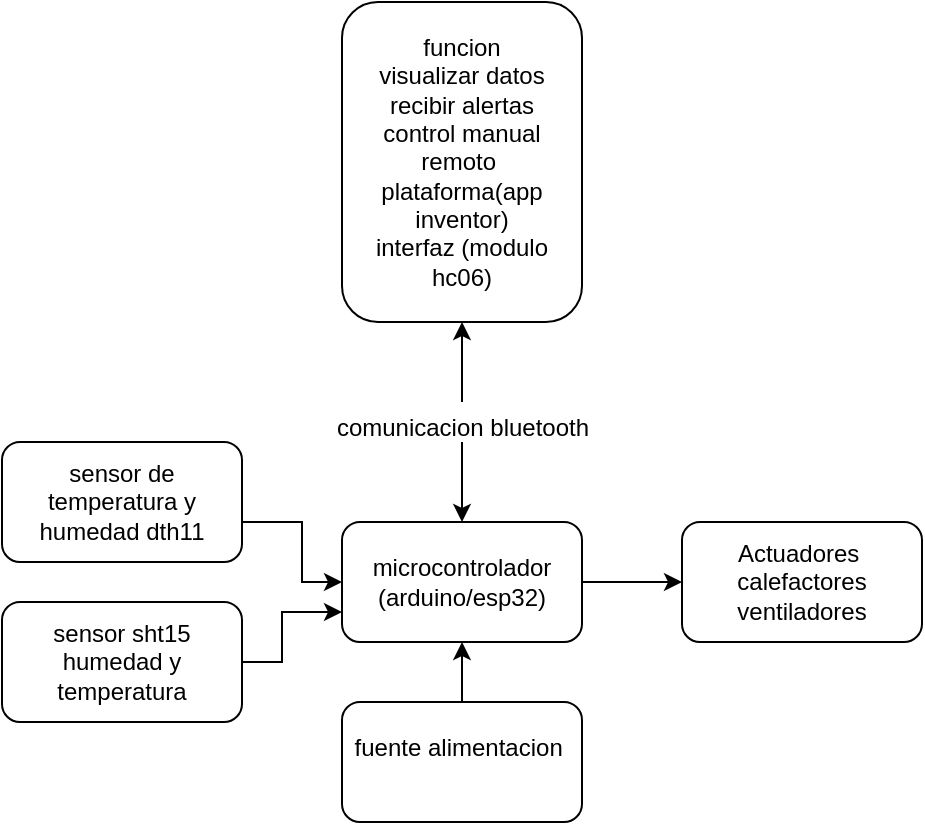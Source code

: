 <mxfile version="28.2.0">
  <diagram name="Page-1" id="my_fSu4UDE0DDK-rVQIS">
    <mxGraphModel dx="1426" dy="785" grid="1" gridSize="10" guides="1" tooltips="1" connect="1" arrows="1" fold="1" page="1" pageScale="1" pageWidth="850" pageHeight="1100" math="0" shadow="0">
      <root>
        <mxCell id="0" />
        <mxCell id="1" parent="0" />
        <mxCell id="lL0_pVrxxSTLZlNnTwzq-1" value="microcontrolador (arduino/esp32)" style="rounded=1;whiteSpace=wrap;html=1;" vertex="1" parent="1">
          <mxGeometry x="310" y="320" width="120" height="60" as="geometry" />
        </mxCell>
        <mxCell id="lL0_pVrxxSTLZlNnTwzq-2" value="fuente alimentacion&amp;nbsp;&lt;div&gt;&lt;br&gt;&lt;/div&gt;" style="rounded=1;whiteSpace=wrap;html=1;" vertex="1" parent="1">
          <mxGeometry x="310" y="410" width="120" height="60" as="geometry" />
        </mxCell>
        <mxCell id="lL0_pVrxxSTLZlNnTwzq-3" value="sensor de temperatura y humedad dth11" style="rounded=1;whiteSpace=wrap;html=1;" vertex="1" parent="1">
          <mxGeometry x="140" y="280" width="120" height="60" as="geometry" />
        </mxCell>
        <mxCell id="lL0_pVrxxSTLZlNnTwzq-4" value="sensor sht15 humedad y temperatura" style="rounded=1;whiteSpace=wrap;html=1;" vertex="1" parent="1">
          <mxGeometry x="140" y="360" width="120" height="60" as="geometry" />
        </mxCell>
        <mxCell id="lL0_pVrxxSTLZlNnTwzq-6" value="&lt;div&gt;funcion&lt;/div&gt;&lt;div&gt;visualizar datos&lt;/div&gt;&lt;div&gt;recibir alertas&lt;/div&gt;&lt;div&gt;control manual remoto&amp;nbsp;&lt;/div&gt;&lt;div&gt;plataforma(app inventor)&lt;/div&gt;interfaz (modulo hc06)" style="rounded=1;whiteSpace=wrap;html=1;" vertex="1" parent="1">
          <mxGeometry x="310" y="60" width="120" height="160" as="geometry" />
        </mxCell>
        <mxCell id="lL0_pVrxxSTLZlNnTwzq-7" value="comunicacion&amp;nbsp;bluetooth" style="text;html=1;align=center;verticalAlign=middle;resizable=0;points=[];autosize=1;strokeColor=none;fillColor=none;" vertex="1" parent="1">
          <mxGeometry x="295" y="258" width="150" height="30" as="geometry" />
        </mxCell>
        <mxCell id="lL0_pVrxxSTLZlNnTwzq-8" value="Actuadores&amp;nbsp;&lt;div&gt;calefactores&lt;/div&gt;&lt;div&gt;ventiladores&lt;/div&gt;" style="rounded=1;whiteSpace=wrap;html=1;" vertex="1" parent="1">
          <mxGeometry x="480" y="320" width="120" height="60" as="geometry" />
        </mxCell>
        <mxCell id="lL0_pVrxxSTLZlNnTwzq-12" value="" style="endArrow=classic;html=1;rounded=0;entryX=0;entryY=0.5;entryDx=0;entryDy=0;" edge="1" parent="1" target="lL0_pVrxxSTLZlNnTwzq-1">
          <mxGeometry width="50" height="50" relative="1" as="geometry">
            <mxPoint x="260" y="320" as="sourcePoint" />
            <mxPoint x="310" y="270" as="targetPoint" />
            <Array as="points">
              <mxPoint x="290" y="320" />
              <mxPoint x="290" y="350" />
            </Array>
          </mxGeometry>
        </mxCell>
        <mxCell id="lL0_pVrxxSTLZlNnTwzq-15" value="" style="endArrow=classic;html=1;rounded=0;entryX=0;entryY=0.75;entryDx=0;entryDy=0;" edge="1" parent="1" target="lL0_pVrxxSTLZlNnTwzq-1">
          <mxGeometry width="50" height="50" relative="1" as="geometry">
            <mxPoint x="260" y="390" as="sourcePoint" />
            <mxPoint x="310" y="340" as="targetPoint" />
            <Array as="points">
              <mxPoint x="280" y="390" />
              <mxPoint x="280" y="365" />
            </Array>
          </mxGeometry>
        </mxCell>
        <mxCell id="lL0_pVrxxSTLZlNnTwzq-16" value="" style="endArrow=classic;html=1;rounded=0;entryX=0.5;entryY=1;entryDx=0;entryDy=0;" edge="1" parent="1" target="lL0_pVrxxSTLZlNnTwzq-1">
          <mxGeometry width="50" height="50" relative="1" as="geometry">
            <mxPoint x="370" y="410" as="sourcePoint" />
            <mxPoint x="420" y="360" as="targetPoint" />
          </mxGeometry>
        </mxCell>
        <mxCell id="lL0_pVrxxSTLZlNnTwzq-17" value="" style="endArrow=classic;html=1;rounded=0;entryX=0;entryY=0.5;entryDx=0;entryDy=0;" edge="1" parent="1" target="lL0_pVrxxSTLZlNnTwzq-8">
          <mxGeometry width="50" height="50" relative="1" as="geometry">
            <mxPoint x="430" y="350" as="sourcePoint" />
            <mxPoint x="480" y="300" as="targetPoint" />
          </mxGeometry>
        </mxCell>
        <mxCell id="lL0_pVrxxSTLZlNnTwzq-19" value="" style="endArrow=classic;html=1;rounded=0;entryX=0.5;entryY=1;entryDx=0;entryDy=0;" edge="1" parent="1" target="lL0_pVrxxSTLZlNnTwzq-6">
          <mxGeometry width="50" height="50" relative="1" as="geometry">
            <mxPoint x="370" y="260" as="sourcePoint" />
            <mxPoint x="380" y="230" as="targetPoint" />
            <Array as="points" />
          </mxGeometry>
        </mxCell>
        <mxCell id="lL0_pVrxxSTLZlNnTwzq-20" value="" style="endArrow=classic;html=1;rounded=0;entryX=0.5;entryY=0;entryDx=0;entryDy=0;" edge="1" parent="1" target="lL0_pVrxxSTLZlNnTwzq-1">
          <mxGeometry width="50" height="50" relative="1" as="geometry">
            <mxPoint x="370" y="280" as="sourcePoint" />
            <mxPoint x="420" y="230" as="targetPoint" />
          </mxGeometry>
        </mxCell>
      </root>
    </mxGraphModel>
  </diagram>
</mxfile>
